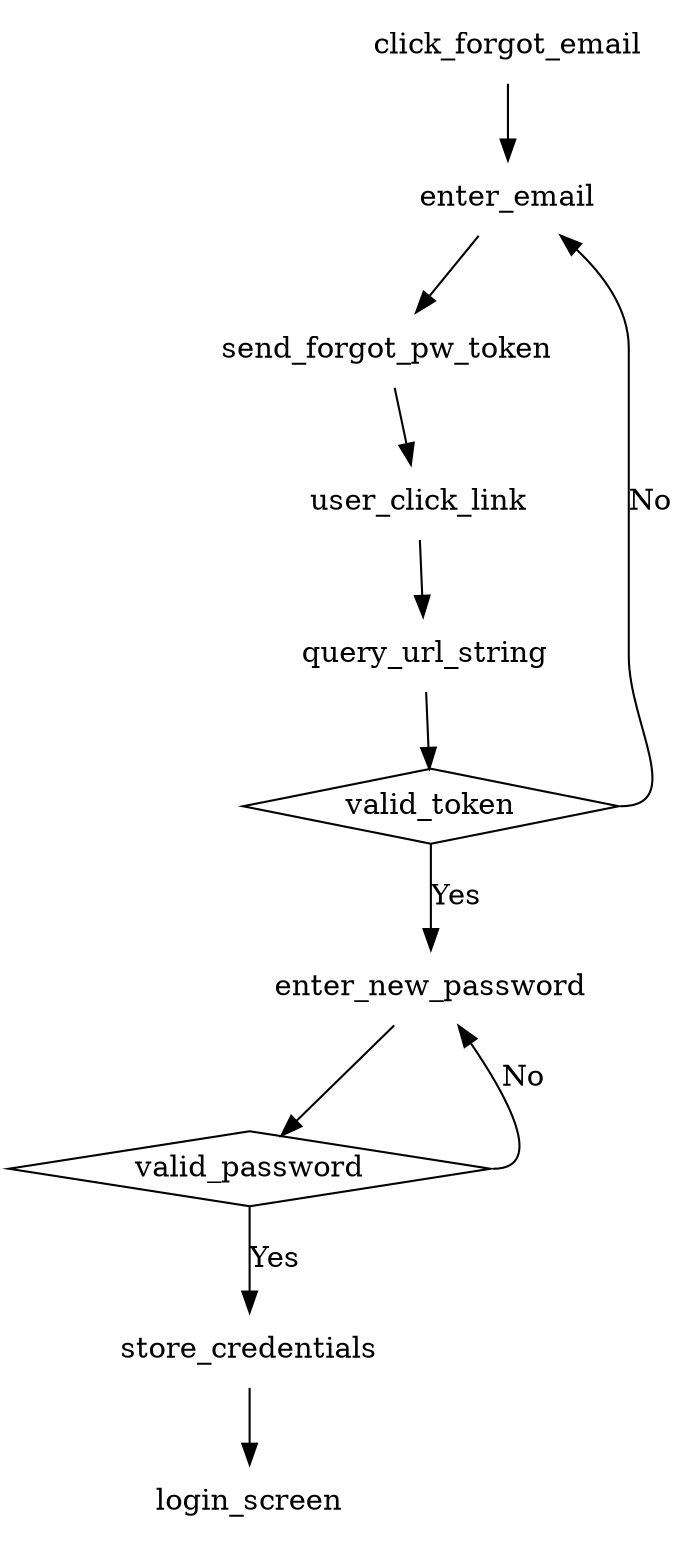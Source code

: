 digraph register_logic{
  
  graph[rankdir = TB]
  node[shape = none]
  
  click_forgot_email -> enter_email -> send_forgot_pw_token -> user_click_link
  user_click_link -> query_url_string -> valid_token
  valid_token:e -> enter_email[label = "No"]
  valid_token:s -> enter_new_password[label = "Yes"]
  enter_new_password -> valid_password
  valid_password:e -> enter_new_password[label = "No"]
  valid_password:s -> store_credentials[label = "Yes"]
  store_credentials -> login_screen
  valid_token[shape = diamond]
  valid_password[shape = diamond]
  
}